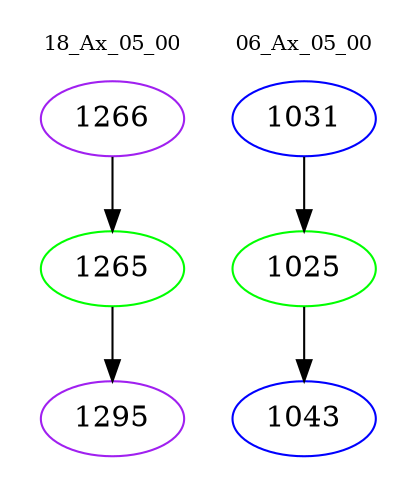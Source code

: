 digraph{
subgraph cluster_0 {
color = white
label = "18_Ax_05_00";
fontsize=10;
T0_1266 [label="1266", color="purple"]
T0_1266 -> T0_1265 [color="black"]
T0_1265 [label="1265", color="green"]
T0_1265 -> T0_1295 [color="black"]
T0_1295 [label="1295", color="purple"]
}
subgraph cluster_1 {
color = white
label = "06_Ax_05_00";
fontsize=10;
T1_1031 [label="1031", color="blue"]
T1_1031 -> T1_1025 [color="black"]
T1_1025 [label="1025", color="green"]
T1_1025 -> T1_1043 [color="black"]
T1_1043 [label="1043", color="blue"]
}
}
